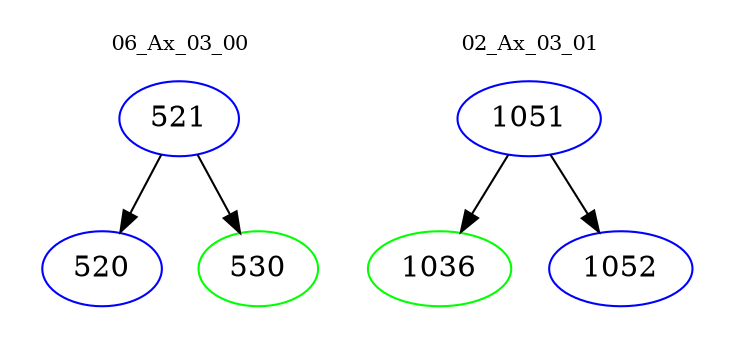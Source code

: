 digraph{
subgraph cluster_0 {
color = white
label = "06_Ax_03_00";
fontsize=10;
T0_521 [label="521", color="blue"]
T0_521 -> T0_520 [color="black"]
T0_520 [label="520", color="blue"]
T0_521 -> T0_530 [color="black"]
T0_530 [label="530", color="green"]
}
subgraph cluster_1 {
color = white
label = "02_Ax_03_01";
fontsize=10;
T1_1051 [label="1051", color="blue"]
T1_1051 -> T1_1036 [color="black"]
T1_1036 [label="1036", color="green"]
T1_1051 -> T1_1052 [color="black"]
T1_1052 [label="1052", color="blue"]
}
}
